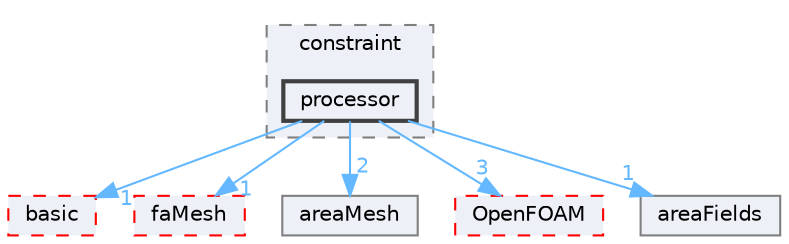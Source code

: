 digraph "src/finiteArea/fields/faPatchFields/constraint/processor"
{
 // LATEX_PDF_SIZE
  bgcolor="transparent";
  edge [fontname=Helvetica,fontsize=10,labelfontname=Helvetica,labelfontsize=10];
  node [fontname=Helvetica,fontsize=10,shape=box,height=0.2,width=0.4];
  compound=true
  subgraph clusterdir_38e6e87377e490685541aa483d891142 {
    graph [ bgcolor="#edf0f7", pencolor="grey50", label="constraint", fontname=Helvetica,fontsize=10 style="filled,dashed", URL="dir_38e6e87377e490685541aa483d891142.html",tooltip=""]
  dir_6adff748a3cdf78c28dc116a55c6fd5d [label="processor", fillcolor="#edf0f7", color="grey25", style="filled,bold", URL="dir_6adff748a3cdf78c28dc116a55c6fd5d.html",tooltip=""];
  }
  dir_a3ace091d9f29f1a163e7ddba3bdb43a [label="basic", fillcolor="#edf0f7", color="red", style="filled,dashed", URL="dir_a3ace091d9f29f1a163e7ddba3bdb43a.html",tooltip=""];
  dir_f14612db68a06d13a87d37d60dc895d5 [label="faMesh", fillcolor="#edf0f7", color="red", style="filled,dashed", URL="dir_f14612db68a06d13a87d37d60dc895d5.html",tooltip=""];
  dir_aa4bce7a1abbd72ee1f4d02ddf362a3b [label="areaMesh", fillcolor="#edf0f7", color="grey50", style="filled", URL="dir_aa4bce7a1abbd72ee1f4d02ddf362a3b.html",tooltip=""];
  dir_c5473ff19b20e6ec4dfe5c310b3778a8 [label="OpenFOAM", fillcolor="#edf0f7", color="red", style="filled,dashed", URL="dir_c5473ff19b20e6ec4dfe5c310b3778a8.html",tooltip=""];
  dir_daaae48b02afa3c7d2f12c306bc03aaf [label="areaFields", fillcolor="#edf0f7", color="grey50", style="filled", URL="dir_daaae48b02afa3c7d2f12c306bc03aaf.html",tooltip=""];
  dir_6adff748a3cdf78c28dc116a55c6fd5d->dir_a3ace091d9f29f1a163e7ddba3bdb43a [headlabel="1", labeldistance=1.5 headhref="dir_003078_000206.html" href="dir_003078_000206.html" color="steelblue1" fontcolor="steelblue1"];
  dir_6adff748a3cdf78c28dc116a55c6fd5d->dir_aa4bce7a1abbd72ee1f4d02ddf362a3b [headlabel="2", labeldistance=1.5 headhref="dir_003078_000121.html" href="dir_003078_000121.html" color="steelblue1" fontcolor="steelblue1"];
  dir_6adff748a3cdf78c28dc116a55c6fd5d->dir_c5473ff19b20e6ec4dfe5c310b3778a8 [headlabel="3", labeldistance=1.5 headhref="dir_003078_002695.html" href="dir_003078_002695.html" color="steelblue1" fontcolor="steelblue1"];
  dir_6adff748a3cdf78c28dc116a55c6fd5d->dir_daaae48b02afa3c7d2f12c306bc03aaf [headlabel="1", labeldistance=1.5 headhref="dir_003078_000120.html" href="dir_003078_000120.html" color="steelblue1" fontcolor="steelblue1"];
  dir_6adff748a3cdf78c28dc116a55c6fd5d->dir_f14612db68a06d13a87d37d60dc895d5 [headlabel="1", labeldistance=1.5 headhref="dir_003078_001295.html" href="dir_003078_001295.html" color="steelblue1" fontcolor="steelblue1"];
}
